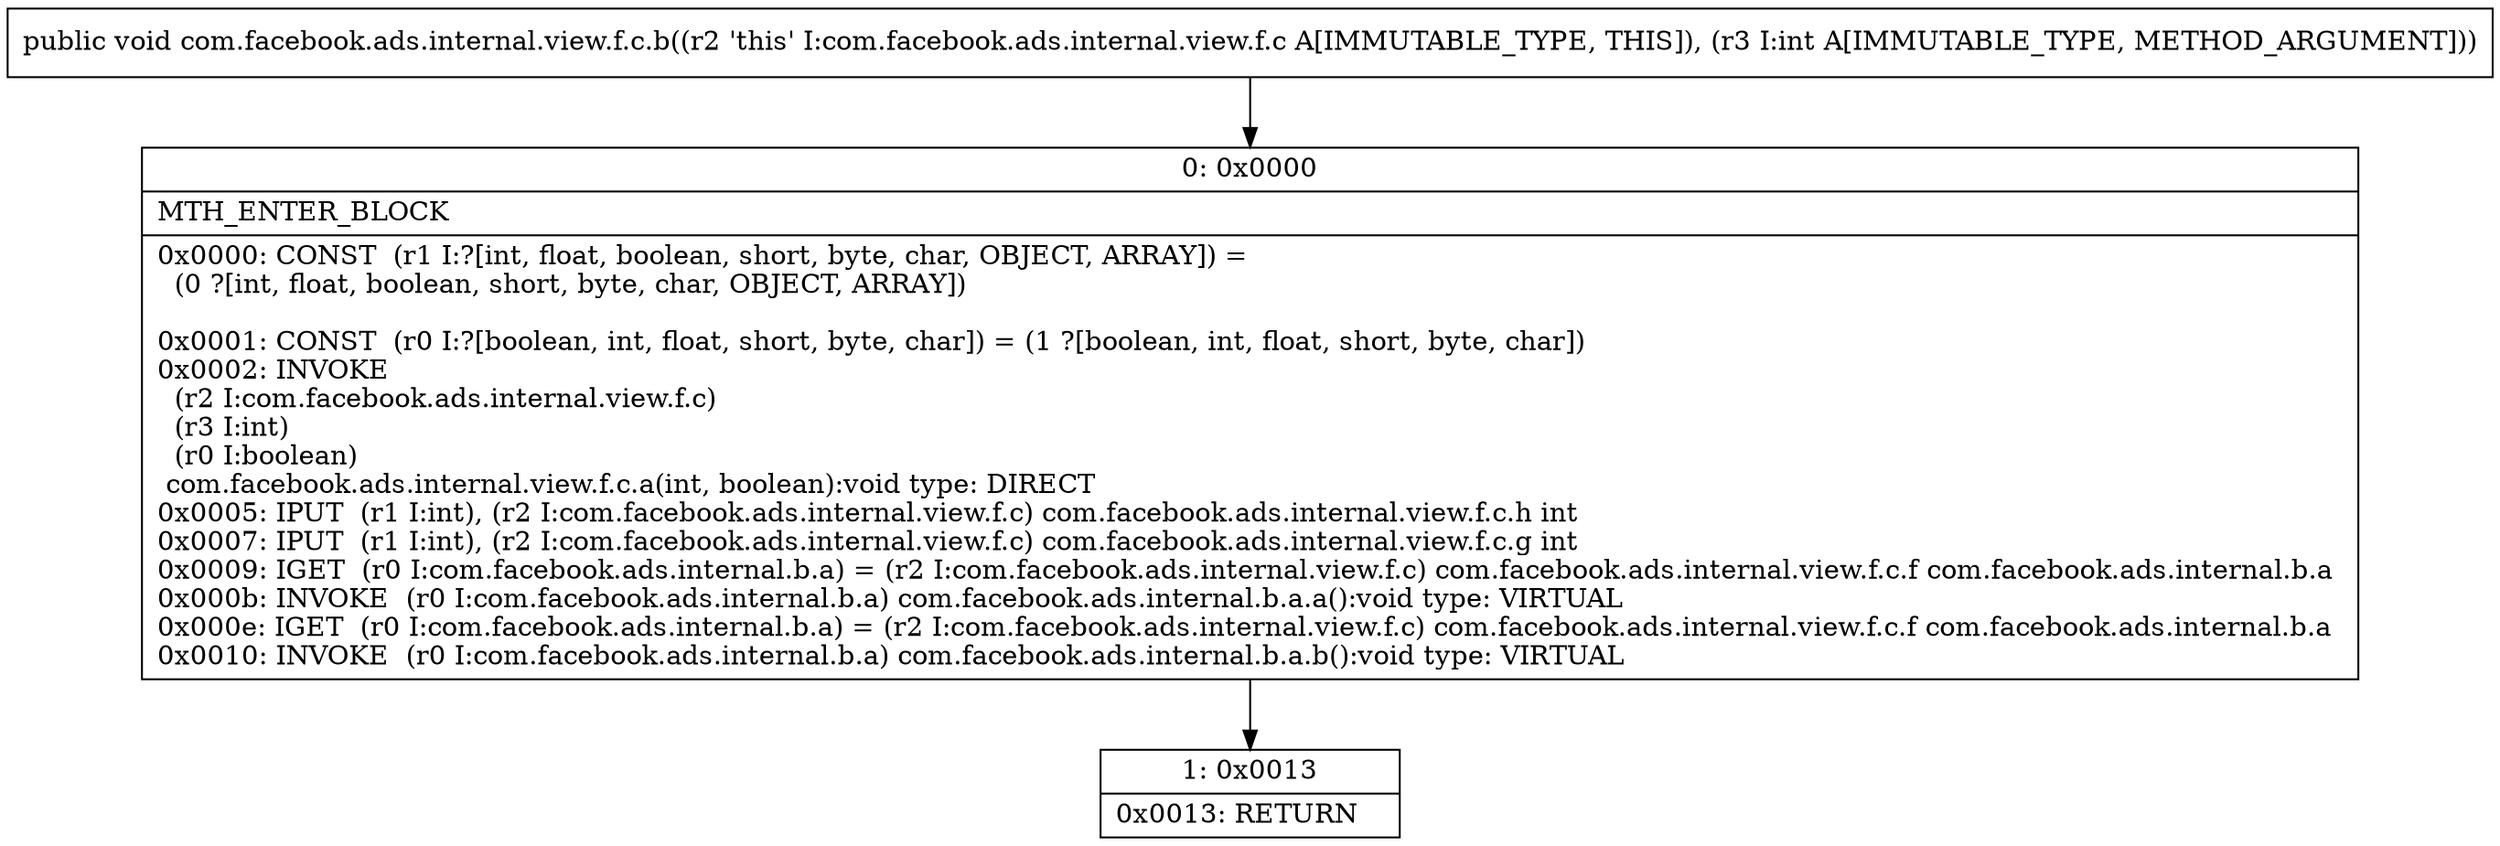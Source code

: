 digraph "CFG forcom.facebook.ads.internal.view.f.c.b(I)V" {
Node_0 [shape=record,label="{0\:\ 0x0000|MTH_ENTER_BLOCK\l|0x0000: CONST  (r1 I:?[int, float, boolean, short, byte, char, OBJECT, ARRAY]) = \l  (0 ?[int, float, boolean, short, byte, char, OBJECT, ARRAY])\l \l0x0001: CONST  (r0 I:?[boolean, int, float, short, byte, char]) = (1 ?[boolean, int, float, short, byte, char]) \l0x0002: INVOKE  \l  (r2 I:com.facebook.ads.internal.view.f.c)\l  (r3 I:int)\l  (r0 I:boolean)\l com.facebook.ads.internal.view.f.c.a(int, boolean):void type: DIRECT \l0x0005: IPUT  (r1 I:int), (r2 I:com.facebook.ads.internal.view.f.c) com.facebook.ads.internal.view.f.c.h int \l0x0007: IPUT  (r1 I:int), (r2 I:com.facebook.ads.internal.view.f.c) com.facebook.ads.internal.view.f.c.g int \l0x0009: IGET  (r0 I:com.facebook.ads.internal.b.a) = (r2 I:com.facebook.ads.internal.view.f.c) com.facebook.ads.internal.view.f.c.f com.facebook.ads.internal.b.a \l0x000b: INVOKE  (r0 I:com.facebook.ads.internal.b.a) com.facebook.ads.internal.b.a.a():void type: VIRTUAL \l0x000e: IGET  (r0 I:com.facebook.ads.internal.b.a) = (r2 I:com.facebook.ads.internal.view.f.c) com.facebook.ads.internal.view.f.c.f com.facebook.ads.internal.b.a \l0x0010: INVOKE  (r0 I:com.facebook.ads.internal.b.a) com.facebook.ads.internal.b.a.b():void type: VIRTUAL \l}"];
Node_1 [shape=record,label="{1\:\ 0x0013|0x0013: RETURN   \l}"];
MethodNode[shape=record,label="{public void com.facebook.ads.internal.view.f.c.b((r2 'this' I:com.facebook.ads.internal.view.f.c A[IMMUTABLE_TYPE, THIS]), (r3 I:int A[IMMUTABLE_TYPE, METHOD_ARGUMENT])) }"];
MethodNode -> Node_0;
Node_0 -> Node_1;
}

